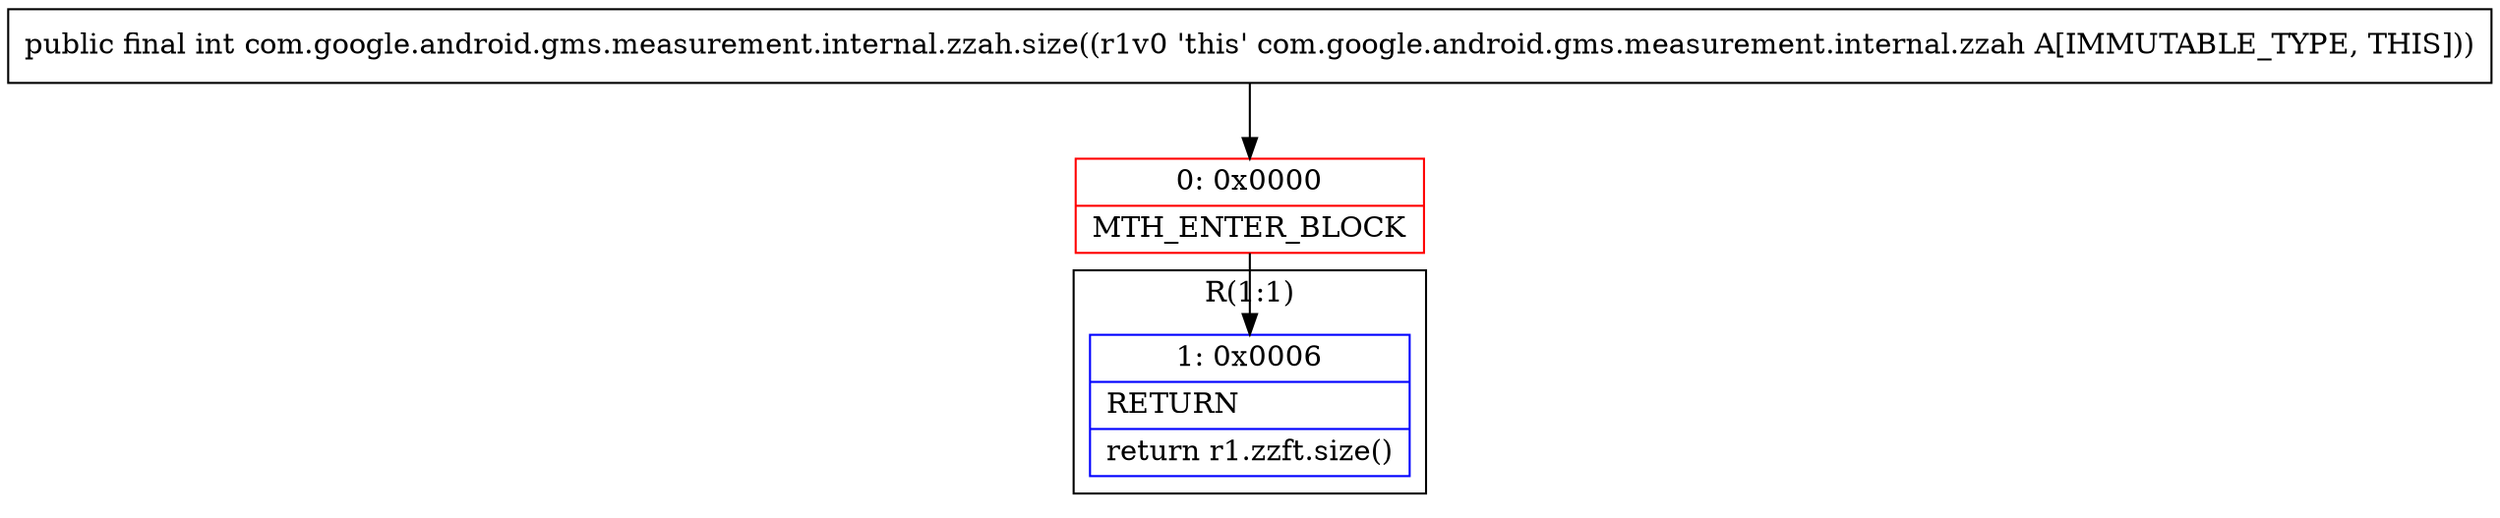 digraph "CFG forcom.google.android.gms.measurement.internal.zzah.size()I" {
subgraph cluster_Region_462250651 {
label = "R(1:1)";
node [shape=record,color=blue];
Node_1 [shape=record,label="{1\:\ 0x0006|RETURN\l|return r1.zzft.size()\l}"];
}
Node_0 [shape=record,color=red,label="{0\:\ 0x0000|MTH_ENTER_BLOCK\l}"];
MethodNode[shape=record,label="{public final int com.google.android.gms.measurement.internal.zzah.size((r1v0 'this' com.google.android.gms.measurement.internal.zzah A[IMMUTABLE_TYPE, THIS])) }"];
MethodNode -> Node_0;
Node_0 -> Node_1;
}

